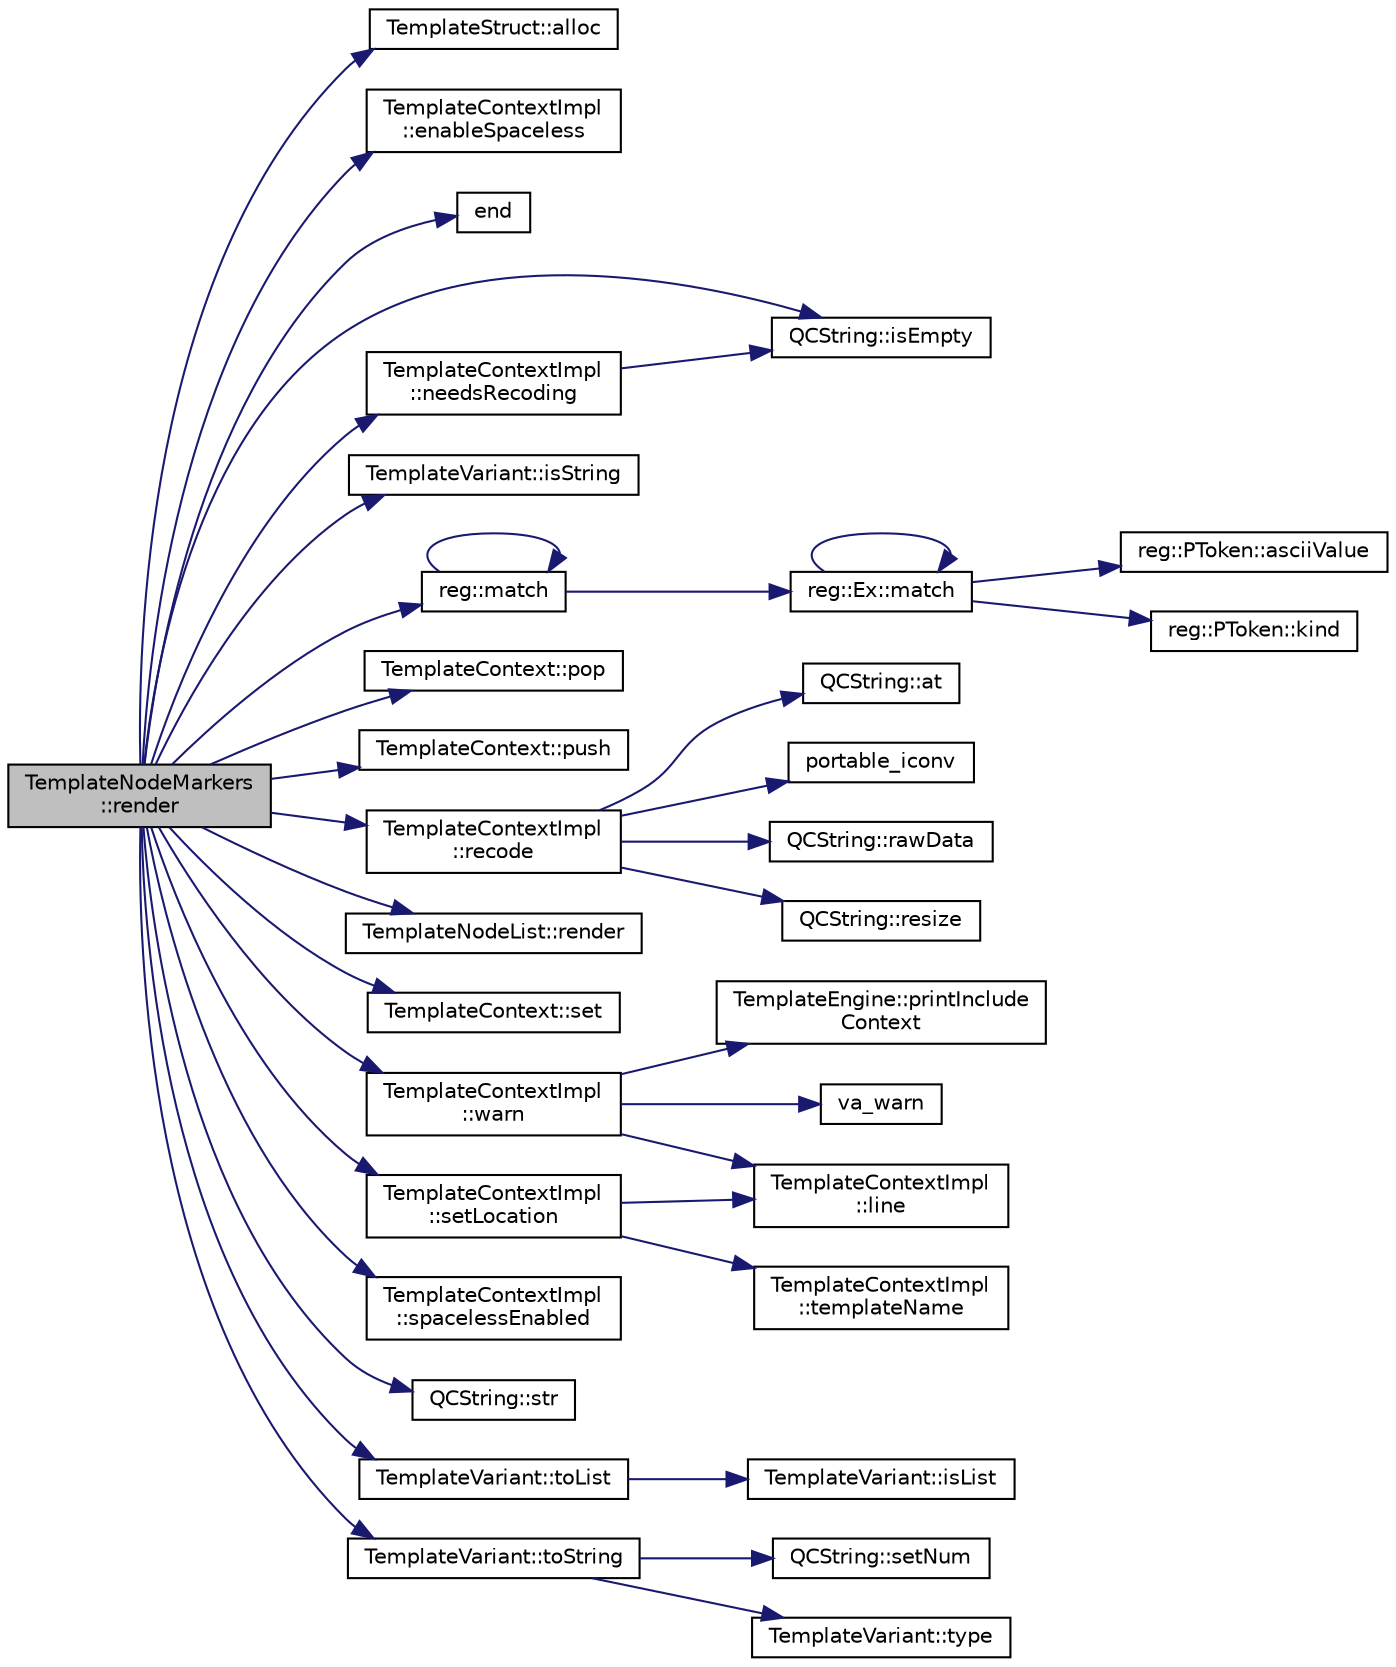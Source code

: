 digraph "TemplateNodeMarkers::render"
{
 // LATEX_PDF_SIZE
  edge [fontname="Helvetica",fontsize="10",labelfontname="Helvetica",labelfontsize="10"];
  node [fontname="Helvetica",fontsize="10",shape=record];
  rankdir="LR";
  Node1 [label="TemplateNodeMarkers\l::render",height=0.2,width=0.4,color="black", fillcolor="grey75", style="filled", fontcolor="black",tooltip=" "];
  Node1 -> Node2 [color="midnightblue",fontsize="10",style="solid",fontname="Helvetica"];
  Node2 [label="TemplateStruct::alloc",height=0.2,width=0.4,color="black", fillcolor="white", style="filled",URL="$classTemplateStruct.html#a4a295b982e8f29a6b7cf0af511deaf6a",tooltip=" "];
  Node1 -> Node3 [color="midnightblue",fontsize="10",style="solid",fontname="Helvetica"];
  Node3 [label="TemplateContextImpl\l::enableSpaceless",height=0.2,width=0.4,color="black", fillcolor="white", style="filled",URL="$classTemplateContextImpl.html#a0cbc1d21d6a36a04fec3bad7ac677330",tooltip=" "];
  Node1 -> Node4 [color="midnightblue",fontsize="10",style="solid",fontname="Helvetica"];
  Node4 [label="end",height=0.2,width=0.4,color="black", fillcolor="white", style="filled",URL="$dir_8cpp.html#abb4720f72b574f81dc4f7aea0e653a64",tooltip=" "];
  Node1 -> Node5 [color="midnightblue",fontsize="10",style="solid",fontname="Helvetica"];
  Node5 [label="QCString::isEmpty",height=0.2,width=0.4,color="black", fillcolor="white", style="filled",URL="$classQCString.html#a621c4090d69ad7d05ef8e5234376c3d8",tooltip=" "];
  Node1 -> Node6 [color="midnightblue",fontsize="10",style="solid",fontname="Helvetica"];
  Node6 [label="TemplateVariant::isString",height=0.2,width=0.4,color="black", fillcolor="white", style="filled",URL="$classTemplateVariant.html#a58289f012fe2d5afa506ed4ce14e2b41",tooltip=" "];
  Node1 -> Node7 [color="midnightblue",fontsize="10",style="solid",fontname="Helvetica"];
  Node7 [label="reg::match",height=0.2,width=0.4,color="black", fillcolor="white", style="filled",URL="$namespacereg.html#a1a29dcc7e2ccf462503adc5d496881ae",tooltip=" "];
  Node7 -> Node7 [color="midnightblue",fontsize="10",style="solid",fontname="Helvetica"];
  Node7 -> Node8 [color="midnightblue",fontsize="10",style="solid",fontname="Helvetica"];
  Node8 [label="reg::Ex::match",height=0.2,width=0.4,color="black", fillcolor="white", style="filled",URL="$classreg_1_1Ex.html#a9fc6293038a87e8995a13c0fdfd11499",tooltip=" "];
  Node8 -> Node9 [color="midnightblue",fontsize="10",style="solid",fontname="Helvetica"];
  Node9 [label="reg::PToken::asciiValue",height=0.2,width=0.4,color="black", fillcolor="white", style="filled",URL="$classreg_1_1PToken.html#a34589c92a4e8ff59eb14c5536e760929",tooltip=" "];
  Node8 -> Node10 [color="midnightblue",fontsize="10",style="solid",fontname="Helvetica"];
  Node10 [label="reg::PToken::kind",height=0.2,width=0.4,color="black", fillcolor="white", style="filled",URL="$classreg_1_1PToken.html#a5b947291aff91a346d6526074989a9fa",tooltip=" "];
  Node8 -> Node8 [color="midnightblue",fontsize="10",style="solid",fontname="Helvetica"];
  Node1 -> Node11 [color="midnightblue",fontsize="10",style="solid",fontname="Helvetica"];
  Node11 [label="TemplateContextImpl\l::needsRecoding",height=0.2,width=0.4,color="black", fillcolor="white", style="filled",URL="$classTemplateContextImpl.html#a6559cfd611032a0d11acade316cf7b1e",tooltip=" "];
  Node11 -> Node5 [color="midnightblue",fontsize="10",style="solid",fontname="Helvetica"];
  Node1 -> Node12 [color="midnightblue",fontsize="10",style="solid",fontname="Helvetica"];
  Node12 [label="TemplateContext::pop",height=0.2,width=0.4,color="black", fillcolor="white", style="filled",URL="$classTemplateContext.html#a853868792ccd7f9c5fed55338d23d019",tooltip=" "];
  Node1 -> Node13 [color="midnightblue",fontsize="10",style="solid",fontname="Helvetica"];
  Node13 [label="TemplateContext::push",height=0.2,width=0.4,color="black", fillcolor="white", style="filled",URL="$classTemplateContext.html#aac3a3e3c8e604db05e74cba7b1ce8554",tooltip=" "];
  Node1 -> Node14 [color="midnightblue",fontsize="10",style="solid",fontname="Helvetica"];
  Node14 [label="TemplateContextImpl\l::recode",height=0.2,width=0.4,color="black", fillcolor="white", style="filled",URL="$classTemplateContextImpl.html#ab8ea2d7cb44d90ec727586f9bf92369e",tooltip=" "];
  Node14 -> Node15 [color="midnightblue",fontsize="10",style="solid",fontname="Helvetica"];
  Node15 [label="QCString::at",height=0.2,width=0.4,color="black", fillcolor="white", style="filled",URL="$classQCString.html#a4c8be5d062cc14919b53ff0a3c8f9a4f",tooltip=" "];
  Node14 -> Node16 [color="midnightblue",fontsize="10",style="solid",fontname="Helvetica"];
  Node16 [label="portable_iconv",height=0.2,width=0.4,color="black", fillcolor="white", style="filled",URL="$portable__c_8c.html#a5fc5ec1eedfa06b27448863f69ee2e1d",tooltip=" "];
  Node14 -> Node17 [color="midnightblue",fontsize="10",style="solid",fontname="Helvetica"];
  Node17 [label="QCString::rawData",height=0.2,width=0.4,color="black", fillcolor="white", style="filled",URL="$classQCString.html#a5f5c9dc172d638c8d7b07010d100117a",tooltip=" "];
  Node14 -> Node18 [color="midnightblue",fontsize="10",style="solid",fontname="Helvetica"];
  Node18 [label="QCString::resize",height=0.2,width=0.4,color="black", fillcolor="white", style="filled",URL="$classQCString.html#a993474e2da59141336e6105b8e154f2b",tooltip=" "];
  Node1 -> Node19 [color="midnightblue",fontsize="10",style="solid",fontname="Helvetica"];
  Node19 [label="TemplateNodeList::render",height=0.2,width=0.4,color="black", fillcolor="white", style="filled",URL="$classTemplateNodeList.html#ae5b2f603e5180c15115a141784f0ae6c",tooltip=" "];
  Node1 -> Node20 [color="midnightblue",fontsize="10",style="solid",fontname="Helvetica"];
  Node20 [label="TemplateContext::set",height=0.2,width=0.4,color="black", fillcolor="white", style="filled",URL="$classTemplateContext.html#a2fa7883f55cc2fb1a488daa9fa6f341c",tooltip=" "];
  Node1 -> Node21 [color="midnightblue",fontsize="10",style="solid",fontname="Helvetica"];
  Node21 [label="TemplateContextImpl\l::setLocation",height=0.2,width=0.4,color="black", fillcolor="white", style="filled",URL="$classTemplateContextImpl.html#afb0b4a00e7ab9bcfbc37e52103d4f587",tooltip=" "];
  Node21 -> Node22 [color="midnightblue",fontsize="10",style="solid",fontname="Helvetica"];
  Node22 [label="TemplateContextImpl\l::line",height=0.2,width=0.4,color="black", fillcolor="white", style="filled",URL="$classTemplateContextImpl.html#a136a505a96784f0fe90769a22ff7c7a3",tooltip=" "];
  Node21 -> Node23 [color="midnightblue",fontsize="10",style="solid",fontname="Helvetica"];
  Node23 [label="TemplateContextImpl\l::templateName",height=0.2,width=0.4,color="black", fillcolor="white", style="filled",URL="$classTemplateContextImpl.html#a56fa510c50b85b56c9eb066521f04f84",tooltip=" "];
  Node1 -> Node24 [color="midnightblue",fontsize="10",style="solid",fontname="Helvetica"];
  Node24 [label="TemplateContextImpl\l::spacelessEnabled",height=0.2,width=0.4,color="black", fillcolor="white", style="filled",URL="$classTemplateContextImpl.html#a51ef260b5ad8e51f4d1c0946211d4504",tooltip=" "];
  Node1 -> Node25 [color="midnightblue",fontsize="10",style="solid",fontname="Helvetica"];
  Node25 [label="QCString::str",height=0.2,width=0.4,color="black", fillcolor="white", style="filled",URL="$classQCString.html#a9824b07232eea418ab3b3e7dc3178eec",tooltip=" "];
  Node1 -> Node26 [color="midnightblue",fontsize="10",style="solid",fontname="Helvetica"];
  Node26 [label="TemplateVariant::toList",height=0.2,width=0.4,color="black", fillcolor="white", style="filled",URL="$classTemplateVariant.html#aa4c2ddd3b4bc32df5df3a83ea9cf5a0b",tooltip=" "];
  Node26 -> Node27 [color="midnightblue",fontsize="10",style="solid",fontname="Helvetica"];
  Node27 [label="TemplateVariant::isList",height=0.2,width=0.4,color="black", fillcolor="white", style="filled",URL="$classTemplateVariant.html#aab08b440a5a394f068baea34bc63afa4",tooltip=" "];
  Node1 -> Node28 [color="midnightblue",fontsize="10",style="solid",fontname="Helvetica"];
  Node28 [label="TemplateVariant::toString",height=0.2,width=0.4,color="black", fillcolor="white", style="filled",URL="$classTemplateVariant.html#ab03869d8a226d83614fca23902b0facd",tooltip=" "];
  Node28 -> Node29 [color="midnightblue",fontsize="10",style="solid",fontname="Helvetica"];
  Node29 [label="QCString::setNum",height=0.2,width=0.4,color="black", fillcolor="white", style="filled",URL="$classQCString.html#a87d2bfa3fcbf407c32fab784df368b2d",tooltip=" "];
  Node28 -> Node30 [color="midnightblue",fontsize="10",style="solid",fontname="Helvetica"];
  Node30 [label="TemplateVariant::type",height=0.2,width=0.4,color="black", fillcolor="white", style="filled",URL="$classTemplateVariant.html#ae72935537eb622046af7dfb2026f83f9",tooltip=" "];
  Node1 -> Node31 [color="midnightblue",fontsize="10",style="solid",fontname="Helvetica"];
  Node31 [label="TemplateContextImpl\l::warn",height=0.2,width=0.4,color="black", fillcolor="white", style="filled",URL="$classTemplateContextImpl.html#a5cacf842afb50c0dabb5cd1213fa310f",tooltip=" "];
  Node31 -> Node22 [color="midnightblue",fontsize="10",style="solid",fontname="Helvetica"];
  Node31 -> Node32 [color="midnightblue",fontsize="10",style="solid",fontname="Helvetica"];
  Node32 [label="TemplateEngine::printInclude\lContext",height=0.2,width=0.4,color="black", fillcolor="white", style="filled",URL="$classTemplateEngine.html#a159aaf3096efbfd42cb2a0321d1ec961",tooltip=" "];
  Node31 -> Node33 [color="midnightblue",fontsize="10",style="solid",fontname="Helvetica"];
  Node33 [label="va_warn",height=0.2,width=0.4,color="black", fillcolor="white", style="filled",URL="$message_8cpp.html#a93c2070f58918c66ba1faccc3e182391",tooltip=" "];
}
